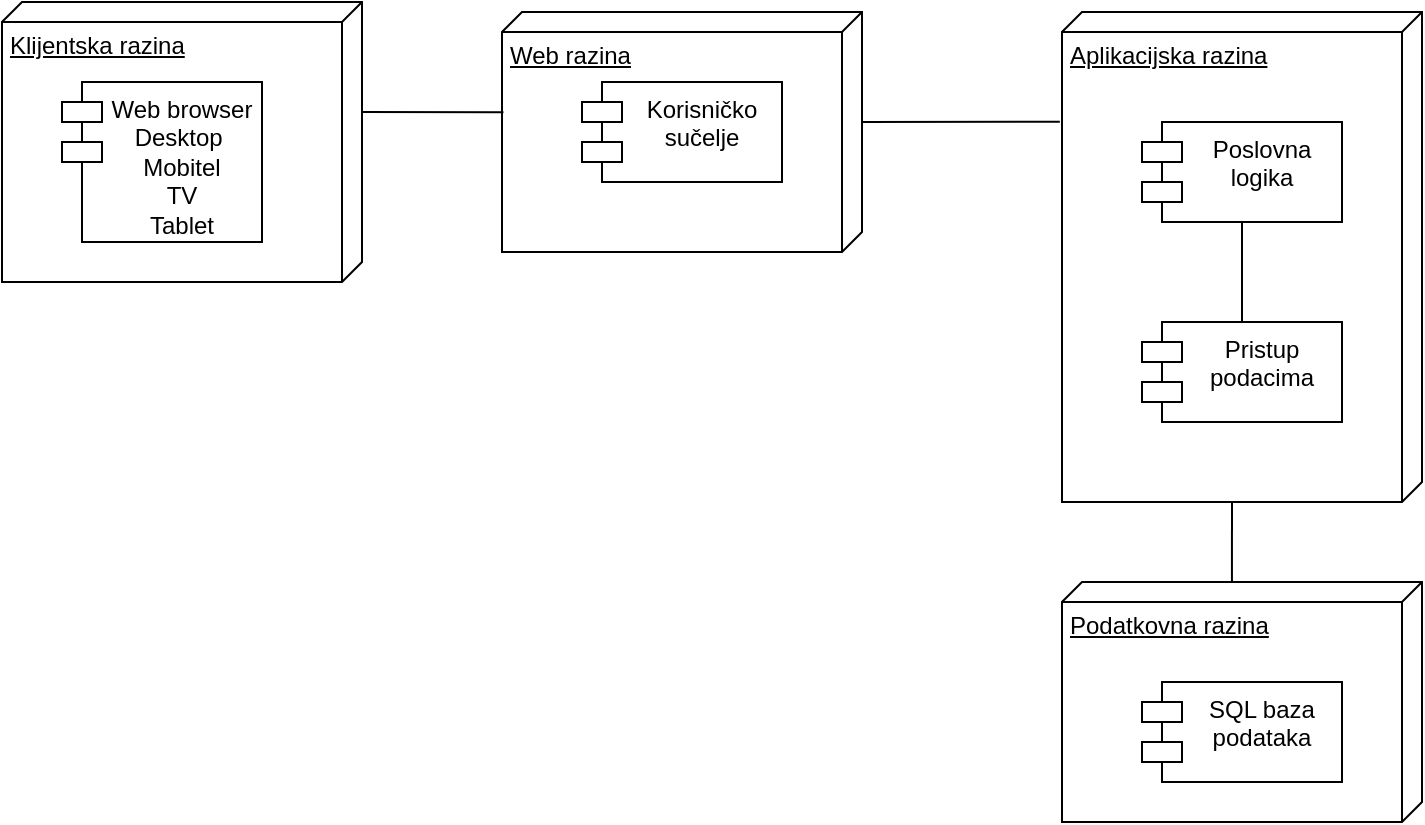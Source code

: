 <mxfile version="24.5.4" type="device">
  <diagram name="Page-1" id="MoJqNhFmcahtjHz2ccr9">
    <mxGraphModel dx="712" dy="795" grid="1" gridSize="10" guides="1" tooltips="1" connect="1" arrows="1" fold="1" page="1" pageScale="1" pageWidth="900" pageHeight="1600" math="0" shadow="0">
      <root>
        <mxCell id="0" />
        <mxCell id="1" parent="0" />
        <mxCell id="fxzzvoismv8t0uc0KXo0-1" value="Klijentska razina" style="verticalAlign=top;align=left;spacingTop=8;spacingLeft=2;spacingRight=12;shape=cube;size=10;direction=south;fontStyle=4;html=1;whiteSpace=wrap;" vertex="1" parent="1">
          <mxGeometry x="100" y="140" width="180" height="140" as="geometry" />
        </mxCell>
        <mxCell id="fxzzvoismv8t0uc0KXo0-2" value="Web browser&lt;br&gt;Desktop&amp;nbsp;&lt;br&gt;Mobitel&lt;br&gt;TV&lt;br&gt;Tablet" style="shape=module;align=left;spacingLeft=20;align=center;verticalAlign=top;whiteSpace=wrap;html=1;" vertex="1" parent="1">
          <mxGeometry x="130" y="180" width="100" height="80" as="geometry" />
        </mxCell>
        <mxCell id="fxzzvoismv8t0uc0KXo0-3" value="Web razina" style="verticalAlign=top;align=left;spacingTop=8;spacingLeft=2;spacingRight=12;shape=cube;size=10;direction=south;fontStyle=4;html=1;whiteSpace=wrap;" vertex="1" parent="1">
          <mxGeometry x="350" y="145" width="180" height="120" as="geometry" />
        </mxCell>
        <mxCell id="fxzzvoismv8t0uc0KXo0-4" value="Korisničko sučelje" style="shape=module;align=left;spacingLeft=20;align=center;verticalAlign=top;whiteSpace=wrap;html=1;" vertex="1" parent="1">
          <mxGeometry x="390" y="180" width="100" height="50" as="geometry" />
        </mxCell>
        <mxCell id="fxzzvoismv8t0uc0KXo0-5" value="Aplikacijska razina" style="verticalAlign=top;align=left;spacingTop=8;spacingLeft=2;spacingRight=12;shape=cube;size=10;direction=south;fontStyle=4;html=1;whiteSpace=wrap;" vertex="1" parent="1">
          <mxGeometry x="630" y="145" width="180" height="245" as="geometry" />
        </mxCell>
        <mxCell id="fxzzvoismv8t0uc0KXo0-6" value="Poslovna logika" style="shape=module;align=left;spacingLeft=20;align=center;verticalAlign=top;whiteSpace=wrap;html=1;" vertex="1" parent="1">
          <mxGeometry x="670" y="200" width="100" height="50" as="geometry" />
        </mxCell>
        <mxCell id="fxzzvoismv8t0uc0KXo0-7" value="Pristup podacima" style="shape=module;align=left;spacingLeft=20;align=center;verticalAlign=top;whiteSpace=wrap;html=1;" vertex="1" parent="1">
          <mxGeometry x="670" y="300" width="100" height="50" as="geometry" />
        </mxCell>
        <mxCell id="fxzzvoismv8t0uc0KXo0-8" value="Podatkovna razina" style="verticalAlign=top;align=left;spacingTop=8;spacingLeft=2;spacingRight=12;shape=cube;size=10;direction=south;fontStyle=4;html=1;whiteSpace=wrap;" vertex="1" parent="1">
          <mxGeometry x="630" y="430" width="180" height="120" as="geometry" />
        </mxCell>
        <mxCell id="fxzzvoismv8t0uc0KXo0-9" value="SQL baza podataka" style="shape=module;align=left;spacingLeft=20;align=center;verticalAlign=top;whiteSpace=wrap;html=1;" vertex="1" parent="1">
          <mxGeometry x="670" y="480" width="100" height="50" as="geometry" />
        </mxCell>
        <mxCell id="fxzzvoismv8t0uc0KXo0-10" value="" style="endArrow=none;html=1;rounded=0;exitX=0;exitY=0;exitDx=55;exitDy=0;exitPerimeter=0;entryX=0.418;entryY=0.996;entryDx=0;entryDy=0;entryPerimeter=0;" edge="1" parent="1" source="fxzzvoismv8t0uc0KXo0-1" target="fxzzvoismv8t0uc0KXo0-3">
          <mxGeometry width="50" height="50" relative="1" as="geometry">
            <mxPoint x="390" y="330" as="sourcePoint" />
            <mxPoint x="440" y="280" as="targetPoint" />
          </mxGeometry>
        </mxCell>
        <mxCell id="fxzzvoismv8t0uc0KXo0-11" value="" style="endArrow=none;html=1;rounded=0;exitX=0;exitY=0;exitDx=55;exitDy=0;exitPerimeter=0;entryX=0.224;entryY=1.006;entryDx=0;entryDy=0;entryPerimeter=0;" edge="1" parent="1" source="fxzzvoismv8t0uc0KXo0-3" target="fxzzvoismv8t0uc0KXo0-5">
          <mxGeometry width="50" height="50" relative="1" as="geometry">
            <mxPoint x="570" y="370" as="sourcePoint" />
            <mxPoint x="620" y="320" as="targetPoint" />
          </mxGeometry>
        </mxCell>
        <mxCell id="fxzzvoismv8t0uc0KXo0-12" value="" style="endArrow=none;html=1;rounded=0;entryX=0.5;entryY=1;entryDx=0;entryDy=0;exitX=0.5;exitY=0;exitDx=0;exitDy=0;" edge="1" parent="1" source="fxzzvoismv8t0uc0KXo0-7" target="fxzzvoismv8t0uc0KXo0-6">
          <mxGeometry width="50" height="50" relative="1" as="geometry">
            <mxPoint x="620" y="370" as="sourcePoint" />
            <mxPoint x="670" y="320" as="targetPoint" />
          </mxGeometry>
        </mxCell>
        <mxCell id="fxzzvoismv8t0uc0KXo0-13" value="" style="endArrow=none;html=1;rounded=0;entryX=0;entryY=0;entryDx=245;entryDy=95;entryPerimeter=0;exitX=-0.002;exitY=0.528;exitDx=0;exitDy=0;exitPerimeter=0;" edge="1" parent="1" source="fxzzvoismv8t0uc0KXo0-8" target="fxzzvoismv8t0uc0KXo0-5">
          <mxGeometry width="50" height="50" relative="1" as="geometry">
            <mxPoint x="620" y="370" as="sourcePoint" />
            <mxPoint x="670" y="320" as="targetPoint" />
          </mxGeometry>
        </mxCell>
        <mxCell id="fxzzvoismv8t0uc0KXo0-14" style="edgeStyle=orthogonalEdgeStyle;rounded=0;orthogonalLoop=1;jettySize=auto;html=1;exitX=0.5;exitY=1;exitDx=0;exitDy=0;" edge="1" parent="1" source="fxzzvoismv8t0uc0KXo0-2" target="fxzzvoismv8t0uc0KXo0-2">
          <mxGeometry relative="1" as="geometry" />
        </mxCell>
      </root>
    </mxGraphModel>
  </diagram>
</mxfile>
